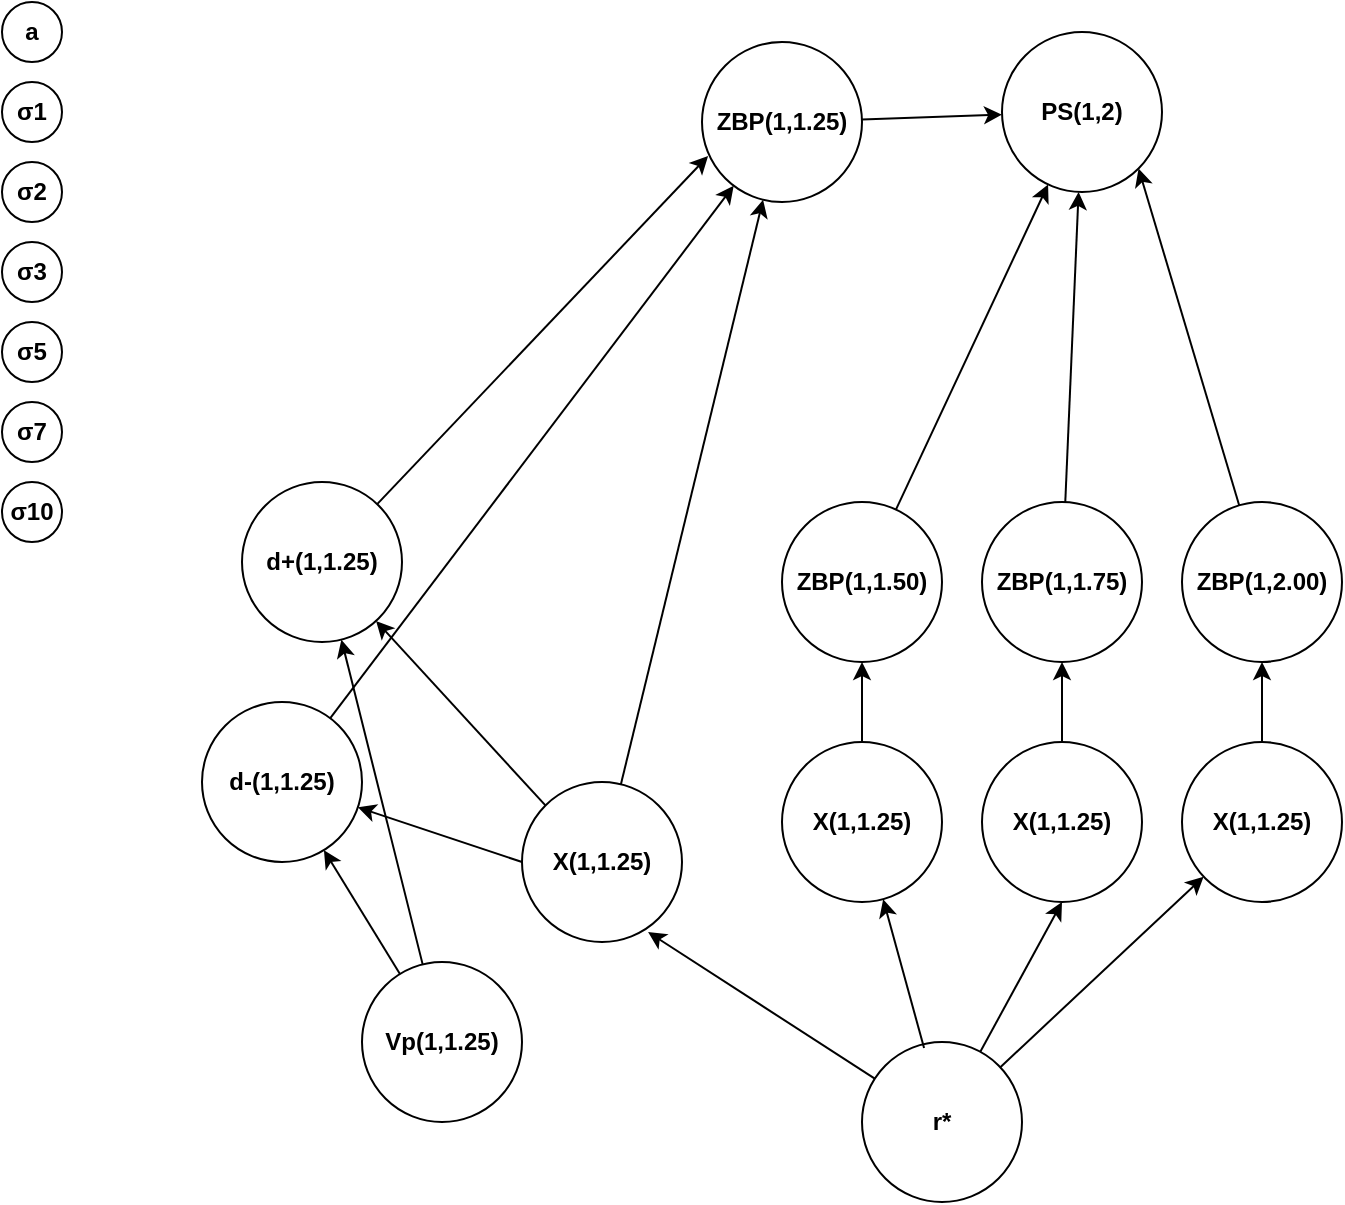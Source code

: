 <mxfile version="16.5.6" type="github">
  <diagram id="sQaZvpmD9Vb4IK_bRdnI" name="Page-1">
    <mxGraphModel dx="1662" dy="794" grid="1" gridSize="10" guides="1" tooltips="1" connect="1" arrows="1" fold="1" page="1" pageScale="1" pageWidth="827" pageHeight="1169" math="0" shadow="0">
      <root>
        <mxCell id="0" />
        <mxCell id="1" parent="0" />
        <mxCell id="Sy6xDuBc79MqvpF2DHL6-3" value="a" style="ellipse;whiteSpace=wrap;html=1;aspect=fixed;fontStyle=1" parent="1" vertex="1">
          <mxGeometry x="80" y="20" width="30" height="30" as="geometry" />
        </mxCell>
        <mxCell id="Sy6xDuBc79MqvpF2DHL6-5" value="σ1" style="ellipse;whiteSpace=wrap;html=1;aspect=fixed;fontStyle=1" parent="1" vertex="1">
          <mxGeometry x="80" y="60" width="30" height="30" as="geometry" />
        </mxCell>
        <mxCell id="Sy6xDuBc79MqvpF2DHL6-6" value="σ2" style="ellipse;whiteSpace=wrap;html=1;aspect=fixed;fontStyle=1" parent="1" vertex="1">
          <mxGeometry x="80" y="100" width="30" height="30" as="geometry" />
        </mxCell>
        <mxCell id="Sy6xDuBc79MqvpF2DHL6-7" value="σ3" style="ellipse;whiteSpace=wrap;html=1;aspect=fixed;fontStyle=1" parent="1" vertex="1">
          <mxGeometry x="80" y="140" width="30" height="30" as="geometry" />
        </mxCell>
        <mxCell id="Sy6xDuBc79MqvpF2DHL6-8" value="σ5" style="ellipse;whiteSpace=wrap;html=1;aspect=fixed;fontStyle=1" parent="1" vertex="1">
          <mxGeometry x="80" y="180" width="30" height="30" as="geometry" />
        </mxCell>
        <mxCell id="Sy6xDuBc79MqvpF2DHL6-9" value="σ7" style="ellipse;whiteSpace=wrap;html=1;aspect=fixed;fontStyle=1" parent="1" vertex="1">
          <mxGeometry x="80" y="220" width="30" height="30" as="geometry" />
        </mxCell>
        <mxCell id="Sy6xDuBc79MqvpF2DHL6-10" value="σ10" style="ellipse;whiteSpace=wrap;html=1;aspect=fixed;fontStyle=1" parent="1" vertex="1">
          <mxGeometry x="80" y="260" width="30" height="30" as="geometry" />
        </mxCell>
        <mxCell id="WPz7rCcN_9NmkIdG12OI-1" value="PS(1,2)" style="ellipse;whiteSpace=wrap;html=1;aspect=fixed;fontStyle=1" vertex="1" parent="1">
          <mxGeometry x="580" y="35" width="80" height="80" as="geometry" />
        </mxCell>
        <mxCell id="WPz7rCcN_9NmkIdG12OI-2" value="ZBP(1,1.25)" style="ellipse;whiteSpace=wrap;html=1;aspect=fixed;fontStyle=1" vertex="1" parent="1">
          <mxGeometry x="430" y="40" width="80" height="80" as="geometry" />
        </mxCell>
        <mxCell id="WPz7rCcN_9NmkIdG12OI-15" style="edgeStyle=orthogonalEdgeStyle;rounded=0;orthogonalLoop=1;jettySize=auto;html=1;exitX=0.5;exitY=0;exitDx=0;exitDy=0;" edge="1" parent="1" source="WPz7rCcN_9NmkIdG12OI-11" target="WPz7rCcN_9NmkIdG12OI-3">
          <mxGeometry relative="1" as="geometry" />
        </mxCell>
        <mxCell id="WPz7rCcN_9NmkIdG12OI-3" value="ZBP(1,1.50)" style="ellipse;whiteSpace=wrap;html=1;aspect=fixed;fontStyle=1" vertex="1" parent="1">
          <mxGeometry x="470" y="270" width="80" height="80" as="geometry" />
        </mxCell>
        <mxCell id="WPz7rCcN_9NmkIdG12OI-16" style="edgeStyle=orthogonalEdgeStyle;rounded=0;orthogonalLoop=1;jettySize=auto;html=1;exitX=0.5;exitY=0;exitDx=0;exitDy=0;" edge="1" parent="1" source="WPz7rCcN_9NmkIdG12OI-12" target="WPz7rCcN_9NmkIdG12OI-4">
          <mxGeometry relative="1" as="geometry" />
        </mxCell>
        <mxCell id="WPz7rCcN_9NmkIdG12OI-4" value="ZBP(1,1.75)" style="ellipse;whiteSpace=wrap;html=1;aspect=fixed;fontStyle=1" vertex="1" parent="1">
          <mxGeometry x="570" y="270" width="80" height="80" as="geometry" />
        </mxCell>
        <mxCell id="WPz7rCcN_9NmkIdG12OI-17" style="edgeStyle=orthogonalEdgeStyle;rounded=0;orthogonalLoop=1;jettySize=auto;html=1;exitX=0.5;exitY=0;exitDx=0;exitDy=0;" edge="1" parent="1" source="WPz7rCcN_9NmkIdG12OI-13" target="WPz7rCcN_9NmkIdG12OI-5">
          <mxGeometry relative="1" as="geometry" />
        </mxCell>
        <mxCell id="WPz7rCcN_9NmkIdG12OI-5" value="ZBP(1,2.00)" style="ellipse;whiteSpace=wrap;html=1;aspect=fixed;fontStyle=1" vertex="1" parent="1">
          <mxGeometry x="670" y="270" width="80" height="80" as="geometry" />
        </mxCell>
        <mxCell id="WPz7rCcN_9NmkIdG12OI-10" value="X(1,1.25)" style="ellipse;whiteSpace=wrap;html=1;aspect=fixed;fontStyle=1" vertex="1" parent="1">
          <mxGeometry x="340" y="410" width="80" height="80" as="geometry" />
        </mxCell>
        <mxCell id="WPz7rCcN_9NmkIdG12OI-11" value="X(1,1.25)" style="ellipse;whiteSpace=wrap;html=1;aspect=fixed;fontStyle=1" vertex="1" parent="1">
          <mxGeometry x="470" y="390" width="80" height="80" as="geometry" />
        </mxCell>
        <mxCell id="WPz7rCcN_9NmkIdG12OI-12" value="X(1,1.25)" style="ellipse;whiteSpace=wrap;html=1;aspect=fixed;fontStyle=1" vertex="1" parent="1">
          <mxGeometry x="570" y="390" width="80" height="80" as="geometry" />
        </mxCell>
        <mxCell id="WPz7rCcN_9NmkIdG12OI-13" value="X(1,1.25)" style="ellipse;whiteSpace=wrap;html=1;aspect=fixed;fontStyle=1" vertex="1" parent="1">
          <mxGeometry x="670" y="390" width="80" height="80" as="geometry" />
        </mxCell>
        <mxCell id="WPz7rCcN_9NmkIdG12OI-18" value="r*" style="ellipse;whiteSpace=wrap;html=1;aspect=fixed;fontStyle=1" vertex="1" parent="1">
          <mxGeometry x="510" y="540" width="80" height="80" as="geometry" />
        </mxCell>
        <mxCell id="WPz7rCcN_9NmkIdG12OI-24" value="" style="endArrow=classic;html=1;rounded=0;entryX=0.788;entryY=0.938;entryDx=0;entryDy=0;entryPerimeter=0;" edge="1" parent="1" source="WPz7rCcN_9NmkIdG12OI-18" target="WPz7rCcN_9NmkIdG12OI-10">
          <mxGeometry width="50" height="50" relative="1" as="geometry">
            <mxPoint x="440" y="370" as="sourcePoint" />
            <mxPoint x="390" y="420" as="targetPoint" />
          </mxGeometry>
        </mxCell>
        <mxCell id="WPz7rCcN_9NmkIdG12OI-27" value="" style="endArrow=classic;html=1;rounded=0;entryX=0.5;entryY=1;entryDx=0;entryDy=0;" edge="1" parent="1" source="WPz7rCcN_9NmkIdG12OI-18" target="WPz7rCcN_9NmkIdG12OI-12">
          <mxGeometry width="50" height="50" relative="1" as="geometry">
            <mxPoint x="537.704" y="586.399" as="sourcePoint" />
            <mxPoint x="413.04" y="495.04" as="targetPoint" />
          </mxGeometry>
        </mxCell>
        <mxCell id="WPz7rCcN_9NmkIdG12OI-28" value="" style="endArrow=classic;html=1;rounded=0;exitX=0.388;exitY=0.038;exitDx=0;exitDy=0;exitPerimeter=0;" edge="1" parent="1" source="WPz7rCcN_9NmkIdG12OI-18" target="WPz7rCcN_9NmkIdG12OI-11">
          <mxGeometry width="50" height="50" relative="1" as="geometry">
            <mxPoint x="547.704" y="596.399" as="sourcePoint" />
            <mxPoint x="423.04" y="505.04" as="targetPoint" />
          </mxGeometry>
        </mxCell>
        <mxCell id="WPz7rCcN_9NmkIdG12OI-29" value="" style="endArrow=classic;html=1;rounded=0;" edge="1" parent="1" source="WPz7rCcN_9NmkIdG12OI-18" target="WPz7rCcN_9NmkIdG12OI-13">
          <mxGeometry width="50" height="50" relative="1" as="geometry">
            <mxPoint x="557.704" y="606.399" as="sourcePoint" />
            <mxPoint x="433.04" y="515.04" as="targetPoint" />
          </mxGeometry>
        </mxCell>
        <mxCell id="WPz7rCcN_9NmkIdG12OI-30" value="d+(1,1.25)" style="ellipse;whiteSpace=wrap;html=1;aspect=fixed;fontStyle=1" vertex="1" parent="1">
          <mxGeometry x="200" y="260" width="80" height="80" as="geometry" />
        </mxCell>
        <mxCell id="WPz7rCcN_9NmkIdG12OI-31" value="d-(1,1.25)" style="ellipse;whiteSpace=wrap;html=1;aspect=fixed;fontStyle=1;direction=south;" vertex="1" parent="1">
          <mxGeometry x="180" y="370" width="80" height="80" as="geometry" />
        </mxCell>
        <mxCell id="WPz7rCcN_9NmkIdG12OI-32" value="" style="endArrow=classic;html=1;rounded=0;" edge="1" parent="1" source="WPz7rCcN_9NmkIdG12OI-31" target="WPz7rCcN_9NmkIdG12OI-2">
          <mxGeometry width="50" height="50" relative="1" as="geometry">
            <mxPoint x="526.368" y="568.346" as="sourcePoint" />
            <mxPoint x="330" y="280" as="targetPoint" />
          </mxGeometry>
        </mxCell>
        <mxCell id="WPz7rCcN_9NmkIdG12OI-33" value="" style="endArrow=classic;html=1;rounded=0;entryX=0.038;entryY=0.713;entryDx=0;entryDy=0;entryPerimeter=0;" edge="1" parent="1" source="WPz7rCcN_9NmkIdG12OI-30" target="WPz7rCcN_9NmkIdG12OI-2">
          <mxGeometry width="50" height="50" relative="1" as="geometry">
            <mxPoint x="291.691" y="596.392" as="sourcePoint" />
            <mxPoint x="361.716" y="488.284" as="targetPoint" />
          </mxGeometry>
        </mxCell>
        <mxCell id="WPz7rCcN_9NmkIdG12OI-34" value="" style="endArrow=classic;html=1;rounded=0;exitX=0;exitY=0.5;exitDx=0;exitDy=0;" edge="1" parent="1" source="WPz7rCcN_9NmkIdG12OI-10" target="WPz7rCcN_9NmkIdG12OI-31">
          <mxGeometry width="50" height="50" relative="1" as="geometry">
            <mxPoint x="256.575" y="390.104" as="sourcePoint" />
            <mxPoint x="363.463" y="269.929" as="targetPoint" />
          </mxGeometry>
        </mxCell>
        <mxCell id="WPz7rCcN_9NmkIdG12OI-35" value="" style="endArrow=classic;html=1;rounded=0;exitX=0;exitY=0;exitDx=0;exitDy=0;" edge="1" parent="1" source="WPz7rCcN_9NmkIdG12OI-10" target="WPz7rCcN_9NmkIdG12OI-30">
          <mxGeometry width="50" height="50" relative="1" as="geometry">
            <mxPoint x="350" y="460" as="sourcePoint" />
            <mxPoint x="267.947" y="432.649" as="targetPoint" />
          </mxGeometry>
        </mxCell>
        <mxCell id="WPz7rCcN_9NmkIdG12OI-36" value="Vp(1,1.25)" style="ellipse;whiteSpace=wrap;html=1;aspect=fixed;fontStyle=1" vertex="1" parent="1">
          <mxGeometry x="260" y="500" width="80" height="80" as="geometry" />
        </mxCell>
        <mxCell id="WPz7rCcN_9NmkIdG12OI-37" value="" style="endArrow=classic;html=1;rounded=0;" edge="1" parent="1" source="WPz7rCcN_9NmkIdG12OI-36" target="WPz7rCcN_9NmkIdG12OI-31">
          <mxGeometry width="50" height="50" relative="1" as="geometry">
            <mxPoint x="256.575" y="520.174" as="sourcePoint" />
            <mxPoint x="363.463" y="399.999" as="targetPoint" />
          </mxGeometry>
        </mxCell>
        <mxCell id="WPz7rCcN_9NmkIdG12OI-38" value="" style="endArrow=classic;html=1;rounded=0;" edge="1" parent="1" source="WPz7rCcN_9NmkIdG12OI-36" target="WPz7rCcN_9NmkIdG12OI-30">
          <mxGeometry width="50" height="50" relative="1" as="geometry">
            <mxPoint x="245.039" y="540.309" as="sourcePoint" />
            <mxPoint x="234.961" y="459.691" as="targetPoint" />
          </mxGeometry>
        </mxCell>
        <mxCell id="WPz7rCcN_9NmkIdG12OI-41" value="" style="endArrow=classic;html=1;rounded=0;" edge="1" parent="1" source="WPz7rCcN_9NmkIdG12OI-2" target="WPz7rCcN_9NmkIdG12OI-1">
          <mxGeometry width="50" height="50" relative="1" as="geometry">
            <mxPoint x="256.537" y="390.071" as="sourcePoint" />
            <mxPoint x="363.425" y="269.896" as="targetPoint" />
          </mxGeometry>
        </mxCell>
        <mxCell id="WPz7rCcN_9NmkIdG12OI-42" value="" style="endArrow=classic;html=1;rounded=0;" edge="1" parent="1" source="WPz7rCcN_9NmkIdG12OI-3" target="WPz7rCcN_9NmkIdG12OI-1">
          <mxGeometry width="50" height="50" relative="1" as="geometry">
            <mxPoint x="425.023" y="220.677" as="sourcePoint" />
            <mxPoint x="535.034" y="159.426" as="targetPoint" />
          </mxGeometry>
        </mxCell>
        <mxCell id="WPz7rCcN_9NmkIdG12OI-43" value="" style="endArrow=classic;html=1;rounded=0;" edge="1" parent="1" source="WPz7rCcN_9NmkIdG12OI-4" target="WPz7rCcN_9NmkIdG12OI-1">
          <mxGeometry width="50" height="50" relative="1" as="geometry">
            <mxPoint x="530.663" y="281.448" as="sourcePoint" />
            <mxPoint x="559.294" y="178.541" as="targetPoint" />
          </mxGeometry>
        </mxCell>
        <mxCell id="WPz7rCcN_9NmkIdG12OI-44" value="" style="endArrow=classic;html=1;rounded=0;entryX=1;entryY=1;entryDx=0;entryDy=0;" edge="1" parent="1" source="WPz7rCcN_9NmkIdG12OI-5" target="WPz7rCcN_9NmkIdG12OI-1">
          <mxGeometry width="50" height="50" relative="1" as="geometry">
            <mxPoint x="609.337" y="281.448" as="sourcePoint" />
            <mxPoint x="580.706" y="178.541" as="targetPoint" />
          </mxGeometry>
        </mxCell>
        <mxCell id="WPz7rCcN_9NmkIdG12OI-45" value="" style="endArrow=classic;html=1;rounded=0;" edge="1" parent="1" source="WPz7rCcN_9NmkIdG12OI-10" target="WPz7rCcN_9NmkIdG12OI-2">
          <mxGeometry width="50" height="50" relative="1" as="geometry">
            <mxPoint x="254.103" y="388.077" as="sourcePoint" />
            <mxPoint x="470" y="130" as="targetPoint" />
          </mxGeometry>
        </mxCell>
      </root>
    </mxGraphModel>
  </diagram>
</mxfile>
